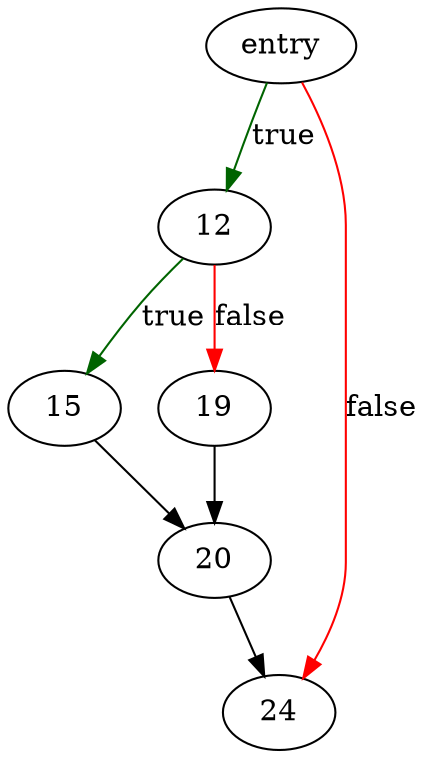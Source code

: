 digraph "robust_close" {
	// Node definitions.
	3 [label=entry];
	12;
	15;
	19;
	20;
	24;

	// Edge definitions.
	3 -> 12 [
		color=darkgreen
		label=true
	];
	3 -> 24 [
		color=red
		label=false
	];
	12 -> 15 [
		color=darkgreen
		label=true
	];
	12 -> 19 [
		color=red
		label=false
	];
	15 -> 20;
	19 -> 20;
	20 -> 24;
}